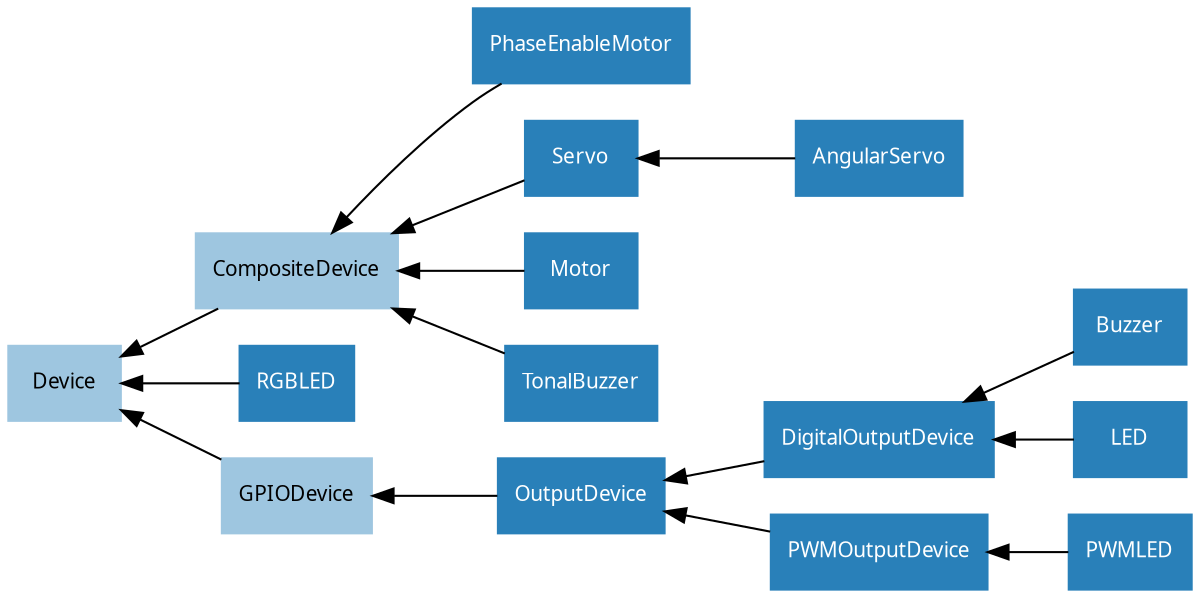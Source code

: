 digraph classes {
    graph [rankdir=RL];
    node [shape=rect, style=filled, fontname=Sans, fontsize=10];
    edge [];

    /* Mixin classes */
    node [color="#c69ee0", fontcolor="#000000"]

    

    /* Abstract classes */
    node [color="#9ec6e0", fontcolor="#000000"]

    GPIODevice;
    CompositeDevice;
    Device;

    /* Concrete classes */
    node [color="#2980b9", fontcolor="#ffffff"];

    PhaseEnableMotor->CompositeDevice;
    Servo->CompositeDevice;
    DigitalOutputDevice->OutputDevice;
    Motor->CompositeDevice;
    TonalBuzzer->CompositeDevice;
    OutputDevice->GPIODevice;
    AngularServo->Servo;
    Buzzer->DigitalOutputDevice;
    CompositeDevice->Device;
    PWMOutputDevice->OutputDevice;
    PWMLED->PWMOutputDevice;
    GPIODevice->Device;
    LED->DigitalOutputDevice;
    RGBLED->Device;
}
